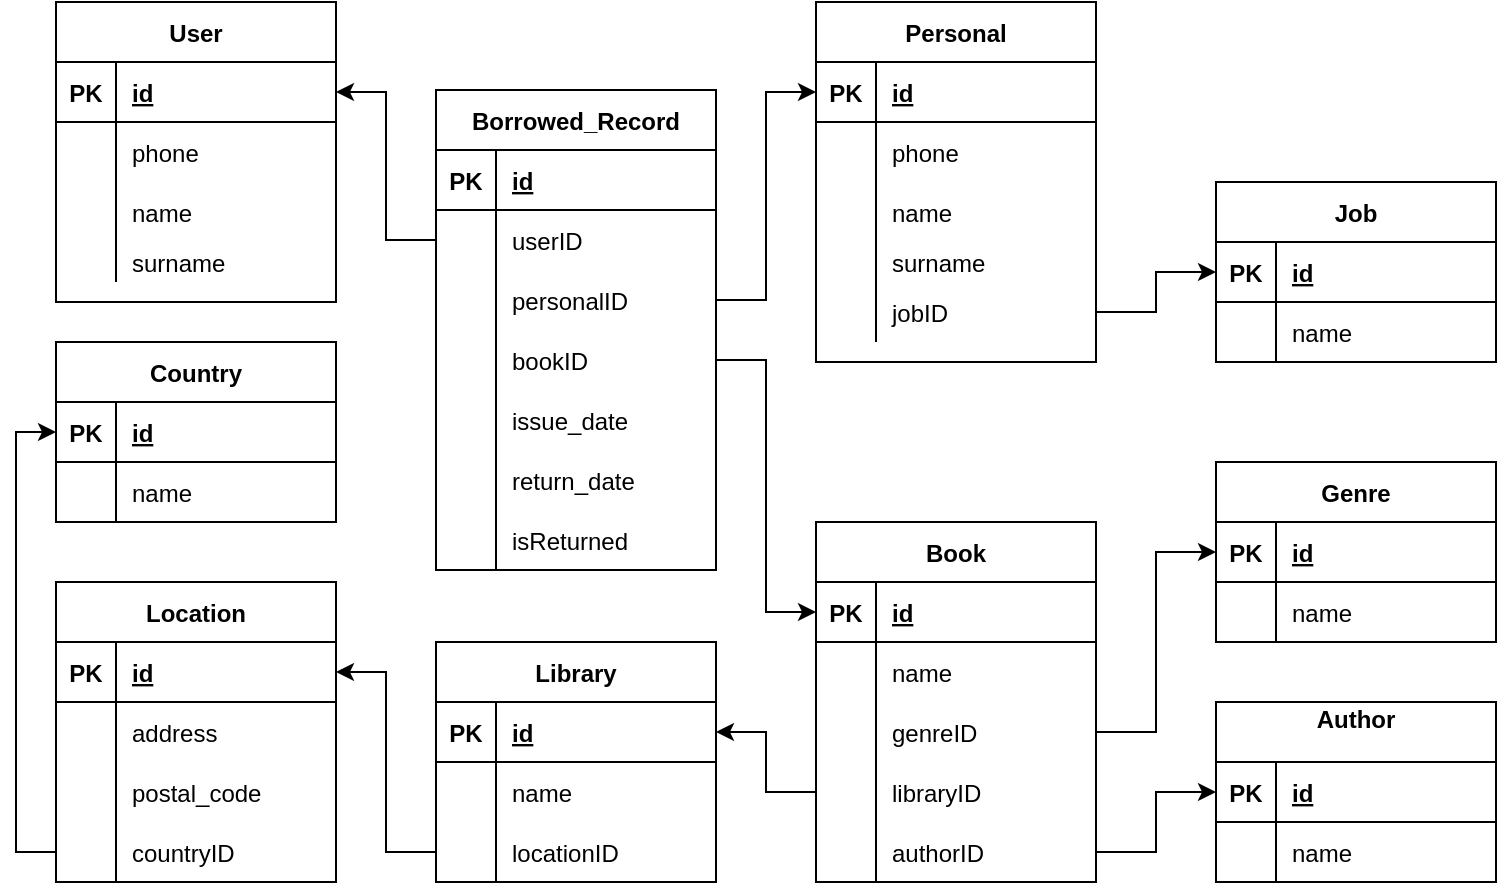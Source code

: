 <mxfile version="21.7.3" type="device">
  <diagram id="P0RdIuAW4auCXOhbX-YM" name="Страница 1">
    <mxGraphModel dx="1434" dy="782" grid="1" gridSize="10" guides="1" tooltips="1" connect="1" arrows="1" fold="1" page="1" pageScale="1" pageWidth="1169" pageHeight="827" math="0" shadow="0">
      <root>
        <mxCell id="0" />
        <mxCell id="1" parent="0" />
        <mxCell id="CBOuicNtlqvtODQ_fvYH-53" value="Library" style="shape=table;startSize=30;container=1;collapsible=1;childLayout=tableLayout;fixedRows=1;rowLines=0;fontStyle=1;align=center;resizeLast=1;" parent="1" vertex="1">
          <mxGeometry x="470" y="450" width="140" height="120" as="geometry" />
        </mxCell>
        <mxCell id="CBOuicNtlqvtODQ_fvYH-54" value="" style="shape=tableRow;horizontal=0;startSize=0;swimlaneHead=0;swimlaneBody=0;fillColor=none;collapsible=0;dropTarget=0;points=[[0,0.5],[1,0.5]];portConstraint=eastwest;top=0;left=0;right=0;bottom=1;" parent="CBOuicNtlqvtODQ_fvYH-53" vertex="1">
          <mxGeometry y="30" width="140" height="30" as="geometry" />
        </mxCell>
        <mxCell id="CBOuicNtlqvtODQ_fvYH-55" value="PK" style="shape=partialRectangle;connectable=0;fillColor=none;top=0;left=0;bottom=0;right=0;fontStyle=1;overflow=hidden;" parent="CBOuicNtlqvtODQ_fvYH-54" vertex="1">
          <mxGeometry width="30" height="30" as="geometry">
            <mxRectangle width="30" height="30" as="alternateBounds" />
          </mxGeometry>
        </mxCell>
        <mxCell id="CBOuicNtlqvtODQ_fvYH-56" value="id" style="shape=partialRectangle;connectable=0;fillColor=none;top=0;left=0;bottom=0;right=0;align=left;spacingLeft=6;fontStyle=5;overflow=hidden;" parent="CBOuicNtlqvtODQ_fvYH-54" vertex="1">
          <mxGeometry x="30" width="110" height="30" as="geometry">
            <mxRectangle width="110" height="30" as="alternateBounds" />
          </mxGeometry>
        </mxCell>
        <mxCell id="CBOuicNtlqvtODQ_fvYH-57" value="" style="shape=tableRow;horizontal=0;startSize=0;swimlaneHead=0;swimlaneBody=0;fillColor=none;collapsible=0;dropTarget=0;points=[[0,0.5],[1,0.5]];portConstraint=eastwest;top=0;left=0;right=0;bottom=0;" parent="CBOuicNtlqvtODQ_fvYH-53" vertex="1">
          <mxGeometry y="60" width="140" height="30" as="geometry" />
        </mxCell>
        <mxCell id="CBOuicNtlqvtODQ_fvYH-58" value="" style="shape=partialRectangle;connectable=0;fillColor=none;top=0;left=0;bottom=0;right=0;editable=1;overflow=hidden;" parent="CBOuicNtlqvtODQ_fvYH-57" vertex="1">
          <mxGeometry width="30" height="30" as="geometry">
            <mxRectangle width="30" height="30" as="alternateBounds" />
          </mxGeometry>
        </mxCell>
        <mxCell id="CBOuicNtlqvtODQ_fvYH-59" value="name" style="shape=partialRectangle;connectable=0;fillColor=none;top=0;left=0;bottom=0;right=0;align=left;spacingLeft=6;overflow=hidden;" parent="CBOuicNtlqvtODQ_fvYH-57" vertex="1">
          <mxGeometry x="30" width="110" height="30" as="geometry">
            <mxRectangle width="110" height="30" as="alternateBounds" />
          </mxGeometry>
        </mxCell>
        <mxCell id="qrVavg05jsOSL5llF4ID-4" value="" style="shape=tableRow;horizontal=0;startSize=0;swimlaneHead=0;swimlaneBody=0;fillColor=none;collapsible=0;dropTarget=0;points=[[0,0.5],[1,0.5]];portConstraint=eastwest;top=0;left=0;right=0;bottom=0;" parent="CBOuicNtlqvtODQ_fvYH-53" vertex="1">
          <mxGeometry y="90" width="140" height="30" as="geometry" />
        </mxCell>
        <mxCell id="qrVavg05jsOSL5llF4ID-5" value="" style="shape=partialRectangle;connectable=0;fillColor=none;top=0;left=0;bottom=0;right=0;editable=1;overflow=hidden;" parent="qrVavg05jsOSL5llF4ID-4" vertex="1">
          <mxGeometry width="30" height="30" as="geometry">
            <mxRectangle width="30" height="30" as="alternateBounds" />
          </mxGeometry>
        </mxCell>
        <mxCell id="qrVavg05jsOSL5llF4ID-6" value="locationID" style="shape=partialRectangle;connectable=0;fillColor=none;top=0;left=0;bottom=0;right=0;align=left;spacingLeft=6;overflow=hidden;" parent="qrVavg05jsOSL5llF4ID-4" vertex="1">
          <mxGeometry x="30" width="110" height="30" as="geometry">
            <mxRectangle width="110" height="30" as="alternateBounds" />
          </mxGeometry>
        </mxCell>
        <mxCell id="CBOuicNtlqvtODQ_fvYH-90" value="User" style="shape=table;startSize=30;container=1;collapsible=1;childLayout=tableLayout;fixedRows=1;rowLines=0;fontStyle=1;align=center;resizeLast=1;" parent="1" vertex="1">
          <mxGeometry x="280" y="130" width="140" height="150" as="geometry" />
        </mxCell>
        <mxCell id="CBOuicNtlqvtODQ_fvYH-91" value="" style="shape=tableRow;horizontal=0;startSize=0;swimlaneHead=0;swimlaneBody=0;fillColor=none;collapsible=0;dropTarget=0;points=[[0,0.5],[1,0.5]];portConstraint=eastwest;top=0;left=0;right=0;bottom=1;" parent="CBOuicNtlqvtODQ_fvYH-90" vertex="1">
          <mxGeometry y="30" width="140" height="30" as="geometry" />
        </mxCell>
        <mxCell id="CBOuicNtlqvtODQ_fvYH-92" value="PK" style="shape=partialRectangle;connectable=0;fillColor=none;top=0;left=0;bottom=0;right=0;fontStyle=1;overflow=hidden;" parent="CBOuicNtlqvtODQ_fvYH-91" vertex="1">
          <mxGeometry width="30" height="30" as="geometry">
            <mxRectangle width="30" height="30" as="alternateBounds" />
          </mxGeometry>
        </mxCell>
        <mxCell id="CBOuicNtlqvtODQ_fvYH-93" value="id" style="shape=partialRectangle;connectable=0;fillColor=none;top=0;left=0;bottom=0;right=0;align=left;spacingLeft=6;fontStyle=5;overflow=hidden;" parent="CBOuicNtlqvtODQ_fvYH-91" vertex="1">
          <mxGeometry x="30" width="110" height="30" as="geometry">
            <mxRectangle width="110" height="30" as="alternateBounds" />
          </mxGeometry>
        </mxCell>
        <mxCell id="CBOuicNtlqvtODQ_fvYH-94" value="" style="shape=tableRow;horizontal=0;startSize=0;swimlaneHead=0;swimlaneBody=0;fillColor=none;collapsible=0;dropTarget=0;points=[[0,0.5],[1,0.5]];portConstraint=eastwest;top=0;left=0;right=0;bottom=0;" parent="CBOuicNtlqvtODQ_fvYH-90" vertex="1">
          <mxGeometry y="60" width="140" height="30" as="geometry" />
        </mxCell>
        <mxCell id="CBOuicNtlqvtODQ_fvYH-95" value="" style="shape=partialRectangle;connectable=0;fillColor=none;top=0;left=0;bottom=0;right=0;editable=1;overflow=hidden;" parent="CBOuicNtlqvtODQ_fvYH-94" vertex="1">
          <mxGeometry width="30" height="30" as="geometry">
            <mxRectangle width="30" height="30" as="alternateBounds" />
          </mxGeometry>
        </mxCell>
        <mxCell id="CBOuicNtlqvtODQ_fvYH-96" value="phone" style="shape=partialRectangle;connectable=0;fillColor=none;top=0;left=0;bottom=0;right=0;align=left;spacingLeft=6;overflow=hidden;" parent="CBOuicNtlqvtODQ_fvYH-94" vertex="1">
          <mxGeometry x="30" width="110" height="30" as="geometry">
            <mxRectangle width="110" height="30" as="alternateBounds" />
          </mxGeometry>
        </mxCell>
        <mxCell id="CBOuicNtlqvtODQ_fvYH-97" value="" style="shape=tableRow;horizontal=0;startSize=0;swimlaneHead=0;swimlaneBody=0;fillColor=none;collapsible=0;dropTarget=0;points=[[0,0.5],[1,0.5]];portConstraint=eastwest;top=0;left=0;right=0;bottom=0;" parent="CBOuicNtlqvtODQ_fvYH-90" vertex="1">
          <mxGeometry y="90" width="140" height="30" as="geometry" />
        </mxCell>
        <mxCell id="CBOuicNtlqvtODQ_fvYH-98" value="" style="shape=partialRectangle;connectable=0;fillColor=none;top=0;left=0;bottom=0;right=0;editable=1;overflow=hidden;" parent="CBOuicNtlqvtODQ_fvYH-97" vertex="1">
          <mxGeometry width="30" height="30" as="geometry">
            <mxRectangle width="30" height="30" as="alternateBounds" />
          </mxGeometry>
        </mxCell>
        <mxCell id="CBOuicNtlqvtODQ_fvYH-99" value="name" style="shape=partialRectangle;connectable=0;fillColor=none;top=0;left=0;bottom=0;right=0;align=left;spacingLeft=6;overflow=hidden;" parent="CBOuicNtlqvtODQ_fvYH-97" vertex="1">
          <mxGeometry x="30" width="110" height="30" as="geometry">
            <mxRectangle width="110" height="30" as="alternateBounds" />
          </mxGeometry>
        </mxCell>
        <mxCell id="CBOuicNtlqvtODQ_fvYH-100" value="" style="shape=tableRow;horizontal=0;startSize=0;swimlaneHead=0;swimlaneBody=0;fillColor=none;collapsible=0;dropTarget=0;points=[[0,0.5],[1,0.5]];portConstraint=eastwest;top=0;left=0;right=0;bottom=0;" parent="CBOuicNtlqvtODQ_fvYH-90" vertex="1">
          <mxGeometry y="120" width="140" height="20" as="geometry" />
        </mxCell>
        <mxCell id="CBOuicNtlqvtODQ_fvYH-101" value="" style="shape=partialRectangle;connectable=0;fillColor=none;top=0;left=0;bottom=0;right=0;editable=1;overflow=hidden;" parent="CBOuicNtlqvtODQ_fvYH-100" vertex="1">
          <mxGeometry width="30" height="20" as="geometry">
            <mxRectangle width="30" height="20" as="alternateBounds" />
          </mxGeometry>
        </mxCell>
        <mxCell id="CBOuicNtlqvtODQ_fvYH-102" value="surname" style="shape=partialRectangle;connectable=0;fillColor=none;top=0;left=0;bottom=0;right=0;align=left;spacingLeft=6;overflow=hidden;" parent="CBOuicNtlqvtODQ_fvYH-100" vertex="1">
          <mxGeometry x="30" width="110" height="20" as="geometry">
            <mxRectangle width="110" height="20" as="alternateBounds" />
          </mxGeometry>
        </mxCell>
        <mxCell id="CBOuicNtlqvtODQ_fvYH-103" value="Personal" style="shape=table;startSize=30;container=1;collapsible=1;childLayout=tableLayout;fixedRows=1;rowLines=0;fontStyle=1;align=center;resizeLast=1;" parent="1" vertex="1">
          <mxGeometry x="660" y="130" width="140" height="180" as="geometry" />
        </mxCell>
        <mxCell id="CBOuicNtlqvtODQ_fvYH-104" value="" style="shape=tableRow;horizontal=0;startSize=0;swimlaneHead=0;swimlaneBody=0;fillColor=none;collapsible=0;dropTarget=0;points=[[0,0.5],[1,0.5]];portConstraint=eastwest;top=0;left=0;right=0;bottom=1;" parent="CBOuicNtlqvtODQ_fvYH-103" vertex="1">
          <mxGeometry y="30" width="140" height="30" as="geometry" />
        </mxCell>
        <mxCell id="CBOuicNtlqvtODQ_fvYH-105" value="PK" style="shape=partialRectangle;connectable=0;fillColor=none;top=0;left=0;bottom=0;right=0;fontStyle=1;overflow=hidden;" parent="CBOuicNtlqvtODQ_fvYH-104" vertex="1">
          <mxGeometry width="30" height="30" as="geometry">
            <mxRectangle width="30" height="30" as="alternateBounds" />
          </mxGeometry>
        </mxCell>
        <mxCell id="CBOuicNtlqvtODQ_fvYH-106" value="id" style="shape=partialRectangle;connectable=0;fillColor=none;top=0;left=0;bottom=0;right=0;align=left;spacingLeft=6;fontStyle=5;overflow=hidden;" parent="CBOuicNtlqvtODQ_fvYH-104" vertex="1">
          <mxGeometry x="30" width="110" height="30" as="geometry">
            <mxRectangle width="110" height="30" as="alternateBounds" />
          </mxGeometry>
        </mxCell>
        <mxCell id="CBOuicNtlqvtODQ_fvYH-107" value="" style="shape=tableRow;horizontal=0;startSize=0;swimlaneHead=0;swimlaneBody=0;fillColor=none;collapsible=0;dropTarget=0;points=[[0,0.5],[1,0.5]];portConstraint=eastwest;top=0;left=0;right=0;bottom=0;" parent="CBOuicNtlqvtODQ_fvYH-103" vertex="1">
          <mxGeometry y="60" width="140" height="30" as="geometry" />
        </mxCell>
        <mxCell id="CBOuicNtlqvtODQ_fvYH-108" value="" style="shape=partialRectangle;connectable=0;fillColor=none;top=0;left=0;bottom=0;right=0;editable=1;overflow=hidden;" parent="CBOuicNtlqvtODQ_fvYH-107" vertex="1">
          <mxGeometry width="30" height="30" as="geometry">
            <mxRectangle width="30" height="30" as="alternateBounds" />
          </mxGeometry>
        </mxCell>
        <mxCell id="CBOuicNtlqvtODQ_fvYH-109" value="phone" style="shape=partialRectangle;connectable=0;fillColor=none;top=0;left=0;bottom=0;right=0;align=left;spacingLeft=6;overflow=hidden;" parent="CBOuicNtlqvtODQ_fvYH-107" vertex="1">
          <mxGeometry x="30" width="110" height="30" as="geometry">
            <mxRectangle width="110" height="30" as="alternateBounds" />
          </mxGeometry>
        </mxCell>
        <mxCell id="CBOuicNtlqvtODQ_fvYH-110" value="" style="shape=tableRow;horizontal=0;startSize=0;swimlaneHead=0;swimlaneBody=0;fillColor=none;collapsible=0;dropTarget=0;points=[[0,0.5],[1,0.5]];portConstraint=eastwest;top=0;left=0;right=0;bottom=0;" parent="CBOuicNtlqvtODQ_fvYH-103" vertex="1">
          <mxGeometry y="90" width="140" height="30" as="geometry" />
        </mxCell>
        <mxCell id="CBOuicNtlqvtODQ_fvYH-111" value="" style="shape=partialRectangle;connectable=0;fillColor=none;top=0;left=0;bottom=0;right=0;editable=1;overflow=hidden;" parent="CBOuicNtlqvtODQ_fvYH-110" vertex="1">
          <mxGeometry width="30" height="30" as="geometry">
            <mxRectangle width="30" height="30" as="alternateBounds" />
          </mxGeometry>
        </mxCell>
        <mxCell id="CBOuicNtlqvtODQ_fvYH-112" value="name" style="shape=partialRectangle;connectable=0;fillColor=none;top=0;left=0;bottom=0;right=0;align=left;spacingLeft=6;overflow=hidden;" parent="CBOuicNtlqvtODQ_fvYH-110" vertex="1">
          <mxGeometry x="30" width="110" height="30" as="geometry">
            <mxRectangle width="110" height="30" as="alternateBounds" />
          </mxGeometry>
        </mxCell>
        <mxCell id="CBOuicNtlqvtODQ_fvYH-113" value="" style="shape=tableRow;horizontal=0;startSize=0;swimlaneHead=0;swimlaneBody=0;fillColor=none;collapsible=0;dropTarget=0;points=[[0,0.5],[1,0.5]];portConstraint=eastwest;top=0;left=0;right=0;bottom=0;" parent="CBOuicNtlqvtODQ_fvYH-103" vertex="1">
          <mxGeometry y="120" width="140" height="20" as="geometry" />
        </mxCell>
        <mxCell id="CBOuicNtlqvtODQ_fvYH-114" value="" style="shape=partialRectangle;connectable=0;fillColor=none;top=0;left=0;bottom=0;right=0;editable=1;overflow=hidden;" parent="CBOuicNtlqvtODQ_fvYH-113" vertex="1">
          <mxGeometry width="30" height="20" as="geometry">
            <mxRectangle width="30" height="20" as="alternateBounds" />
          </mxGeometry>
        </mxCell>
        <mxCell id="CBOuicNtlqvtODQ_fvYH-115" value="surname" style="shape=partialRectangle;connectable=0;fillColor=none;top=0;left=0;bottom=0;right=0;align=left;spacingLeft=6;overflow=hidden;" parent="CBOuicNtlqvtODQ_fvYH-113" vertex="1">
          <mxGeometry x="30" width="110" height="20" as="geometry">
            <mxRectangle width="110" height="20" as="alternateBounds" />
          </mxGeometry>
        </mxCell>
        <mxCell id="CBOuicNtlqvtODQ_fvYH-119" value="" style="shape=tableRow;horizontal=0;startSize=0;swimlaneHead=0;swimlaneBody=0;fillColor=none;collapsible=0;dropTarget=0;points=[[0,0.5],[1,0.5]];portConstraint=eastwest;top=0;left=0;right=0;bottom=0;" parent="CBOuicNtlqvtODQ_fvYH-103" vertex="1">
          <mxGeometry y="140" width="140" height="30" as="geometry" />
        </mxCell>
        <mxCell id="CBOuicNtlqvtODQ_fvYH-120" value="" style="shape=partialRectangle;connectable=0;fillColor=none;top=0;left=0;bottom=0;right=0;editable=1;overflow=hidden;" parent="CBOuicNtlqvtODQ_fvYH-119" vertex="1">
          <mxGeometry width="30" height="30" as="geometry">
            <mxRectangle width="30" height="30" as="alternateBounds" />
          </mxGeometry>
        </mxCell>
        <mxCell id="CBOuicNtlqvtODQ_fvYH-121" value="jobID" style="shape=partialRectangle;connectable=0;fillColor=none;top=0;left=0;bottom=0;right=0;align=left;spacingLeft=6;overflow=hidden;" parent="CBOuicNtlqvtODQ_fvYH-119" vertex="1">
          <mxGeometry x="30" width="110" height="30" as="geometry">
            <mxRectangle width="110" height="30" as="alternateBounds" />
          </mxGeometry>
        </mxCell>
        <mxCell id="IwCa6wGtuqYNNcz7Wsel-1" value="Job" style="shape=table;startSize=30;container=1;collapsible=1;childLayout=tableLayout;fixedRows=1;rowLines=0;fontStyle=1;align=center;resizeLast=1;" parent="1" vertex="1">
          <mxGeometry x="860" y="220" width="140" height="90" as="geometry" />
        </mxCell>
        <mxCell id="IwCa6wGtuqYNNcz7Wsel-2" value="" style="shape=tableRow;horizontal=0;startSize=0;swimlaneHead=0;swimlaneBody=0;fillColor=none;collapsible=0;dropTarget=0;points=[[0,0.5],[1,0.5]];portConstraint=eastwest;top=0;left=0;right=0;bottom=1;" parent="IwCa6wGtuqYNNcz7Wsel-1" vertex="1">
          <mxGeometry y="30" width="140" height="30" as="geometry" />
        </mxCell>
        <mxCell id="IwCa6wGtuqYNNcz7Wsel-3" value="PK" style="shape=partialRectangle;connectable=0;fillColor=none;top=0;left=0;bottom=0;right=0;fontStyle=1;overflow=hidden;" parent="IwCa6wGtuqYNNcz7Wsel-2" vertex="1">
          <mxGeometry width="30" height="30" as="geometry">
            <mxRectangle width="30" height="30" as="alternateBounds" />
          </mxGeometry>
        </mxCell>
        <mxCell id="IwCa6wGtuqYNNcz7Wsel-4" value="id" style="shape=partialRectangle;connectable=0;fillColor=none;top=0;left=0;bottom=0;right=0;align=left;spacingLeft=6;fontStyle=5;overflow=hidden;" parent="IwCa6wGtuqYNNcz7Wsel-2" vertex="1">
          <mxGeometry x="30" width="110" height="30" as="geometry">
            <mxRectangle width="110" height="30" as="alternateBounds" />
          </mxGeometry>
        </mxCell>
        <mxCell id="IwCa6wGtuqYNNcz7Wsel-5" value="" style="shape=tableRow;horizontal=0;startSize=0;swimlaneHead=0;swimlaneBody=0;fillColor=none;collapsible=0;dropTarget=0;points=[[0,0.5],[1,0.5]];portConstraint=eastwest;top=0;left=0;right=0;bottom=0;" parent="IwCa6wGtuqYNNcz7Wsel-1" vertex="1">
          <mxGeometry y="60" width="140" height="30" as="geometry" />
        </mxCell>
        <mxCell id="IwCa6wGtuqYNNcz7Wsel-6" value="" style="shape=partialRectangle;connectable=0;fillColor=none;top=0;left=0;bottom=0;right=0;editable=1;overflow=hidden;" parent="IwCa6wGtuqYNNcz7Wsel-5" vertex="1">
          <mxGeometry width="30" height="30" as="geometry">
            <mxRectangle width="30" height="30" as="alternateBounds" />
          </mxGeometry>
        </mxCell>
        <mxCell id="IwCa6wGtuqYNNcz7Wsel-7" value="name" style="shape=partialRectangle;connectable=0;fillColor=none;top=0;left=0;bottom=0;right=0;align=left;spacingLeft=6;overflow=hidden;" parent="IwCa6wGtuqYNNcz7Wsel-5" vertex="1">
          <mxGeometry x="30" width="110" height="30" as="geometry">
            <mxRectangle width="110" height="30" as="alternateBounds" />
          </mxGeometry>
        </mxCell>
        <mxCell id="IwCa6wGtuqYNNcz7Wsel-12" style="edgeStyle=orthogonalEdgeStyle;rounded=0;orthogonalLoop=1;jettySize=auto;html=1;" parent="1" source="CBOuicNtlqvtODQ_fvYH-119" target="IwCa6wGtuqYNNcz7Wsel-2" edge="1">
          <mxGeometry relative="1" as="geometry" />
        </mxCell>
        <mxCell id="qrVavg05jsOSL5llF4ID-7" value="Location" style="shape=table;startSize=30;container=1;collapsible=1;childLayout=tableLayout;fixedRows=1;rowLines=0;fontStyle=1;align=center;resizeLast=1;" parent="1" vertex="1">
          <mxGeometry x="280" y="420" width="140" height="150" as="geometry" />
        </mxCell>
        <mxCell id="qrVavg05jsOSL5llF4ID-8" value="" style="shape=tableRow;horizontal=0;startSize=0;swimlaneHead=0;swimlaneBody=0;fillColor=none;collapsible=0;dropTarget=0;points=[[0,0.5],[1,0.5]];portConstraint=eastwest;top=0;left=0;right=0;bottom=1;" parent="qrVavg05jsOSL5llF4ID-7" vertex="1">
          <mxGeometry y="30" width="140" height="30" as="geometry" />
        </mxCell>
        <mxCell id="qrVavg05jsOSL5llF4ID-9" value="PK" style="shape=partialRectangle;connectable=0;fillColor=none;top=0;left=0;bottom=0;right=0;fontStyle=1;overflow=hidden;" parent="qrVavg05jsOSL5llF4ID-8" vertex="1">
          <mxGeometry width="30" height="30" as="geometry">
            <mxRectangle width="30" height="30" as="alternateBounds" />
          </mxGeometry>
        </mxCell>
        <mxCell id="qrVavg05jsOSL5llF4ID-10" value="id" style="shape=partialRectangle;connectable=0;fillColor=none;top=0;left=0;bottom=0;right=0;align=left;spacingLeft=6;fontStyle=5;overflow=hidden;" parent="qrVavg05jsOSL5llF4ID-8" vertex="1">
          <mxGeometry x="30" width="110" height="30" as="geometry">
            <mxRectangle width="110" height="30" as="alternateBounds" />
          </mxGeometry>
        </mxCell>
        <mxCell id="qrVavg05jsOSL5llF4ID-11" value="" style="shape=tableRow;horizontal=0;startSize=0;swimlaneHead=0;swimlaneBody=0;fillColor=none;collapsible=0;dropTarget=0;points=[[0,0.5],[1,0.5]];portConstraint=eastwest;top=0;left=0;right=0;bottom=0;" parent="qrVavg05jsOSL5llF4ID-7" vertex="1">
          <mxGeometry y="60" width="140" height="30" as="geometry" />
        </mxCell>
        <mxCell id="qrVavg05jsOSL5llF4ID-12" value="" style="shape=partialRectangle;connectable=0;fillColor=none;top=0;left=0;bottom=0;right=0;editable=1;overflow=hidden;" parent="qrVavg05jsOSL5llF4ID-11" vertex="1">
          <mxGeometry width="30" height="30" as="geometry">
            <mxRectangle width="30" height="30" as="alternateBounds" />
          </mxGeometry>
        </mxCell>
        <mxCell id="qrVavg05jsOSL5llF4ID-13" value="address" style="shape=partialRectangle;connectable=0;fillColor=none;top=0;left=0;bottom=0;right=0;align=left;spacingLeft=6;overflow=hidden;" parent="qrVavg05jsOSL5llF4ID-11" vertex="1">
          <mxGeometry x="30" width="110" height="30" as="geometry">
            <mxRectangle width="110" height="30" as="alternateBounds" />
          </mxGeometry>
        </mxCell>
        <mxCell id="qrVavg05jsOSL5llF4ID-15" value="" style="shape=tableRow;horizontal=0;startSize=0;swimlaneHead=0;swimlaneBody=0;fillColor=none;collapsible=0;dropTarget=0;points=[[0,0.5],[1,0.5]];portConstraint=eastwest;top=0;left=0;right=0;bottom=0;" parent="qrVavg05jsOSL5llF4ID-7" vertex="1">
          <mxGeometry y="90" width="140" height="30" as="geometry" />
        </mxCell>
        <mxCell id="qrVavg05jsOSL5llF4ID-16" value="" style="shape=partialRectangle;connectable=0;fillColor=none;top=0;left=0;bottom=0;right=0;editable=1;overflow=hidden;" parent="qrVavg05jsOSL5llF4ID-15" vertex="1">
          <mxGeometry width="30" height="30" as="geometry">
            <mxRectangle width="30" height="30" as="alternateBounds" />
          </mxGeometry>
        </mxCell>
        <mxCell id="qrVavg05jsOSL5llF4ID-17" value="postal_code" style="shape=partialRectangle;connectable=0;fillColor=none;top=0;left=0;bottom=0;right=0;align=left;spacingLeft=6;overflow=hidden;" parent="qrVavg05jsOSL5llF4ID-15" vertex="1">
          <mxGeometry x="30" width="110" height="30" as="geometry">
            <mxRectangle width="110" height="30" as="alternateBounds" />
          </mxGeometry>
        </mxCell>
        <mxCell id="qrVavg05jsOSL5llF4ID-18" value="" style="shape=tableRow;horizontal=0;startSize=0;swimlaneHead=0;swimlaneBody=0;fillColor=none;collapsible=0;dropTarget=0;points=[[0,0.5],[1,0.5]];portConstraint=eastwest;top=0;left=0;right=0;bottom=0;" parent="qrVavg05jsOSL5llF4ID-7" vertex="1">
          <mxGeometry y="120" width="140" height="30" as="geometry" />
        </mxCell>
        <mxCell id="qrVavg05jsOSL5llF4ID-19" value="" style="shape=partialRectangle;connectable=0;fillColor=none;top=0;left=0;bottom=0;right=0;editable=1;overflow=hidden;" parent="qrVavg05jsOSL5llF4ID-18" vertex="1">
          <mxGeometry width="30" height="30" as="geometry">
            <mxRectangle width="30" height="30" as="alternateBounds" />
          </mxGeometry>
        </mxCell>
        <mxCell id="qrVavg05jsOSL5llF4ID-20" value="countryID" style="shape=partialRectangle;connectable=0;fillColor=none;top=0;left=0;bottom=0;right=0;align=left;spacingLeft=6;overflow=hidden;" parent="qrVavg05jsOSL5llF4ID-18" vertex="1">
          <mxGeometry x="30" width="110" height="30" as="geometry">
            <mxRectangle width="110" height="30" as="alternateBounds" />
          </mxGeometry>
        </mxCell>
        <mxCell id="qrVavg05jsOSL5llF4ID-14" style="edgeStyle=orthogonalEdgeStyle;rounded=0;orthogonalLoop=1;jettySize=auto;html=1;" parent="1" source="qrVavg05jsOSL5llF4ID-4" target="qrVavg05jsOSL5llF4ID-8" edge="1">
          <mxGeometry relative="1" as="geometry" />
        </mxCell>
        <mxCell id="qrVavg05jsOSL5llF4ID-21" value="Country" style="shape=table;startSize=30;container=1;collapsible=1;childLayout=tableLayout;fixedRows=1;rowLines=0;fontStyle=1;align=center;resizeLast=1;" parent="1" vertex="1">
          <mxGeometry x="280" y="300" width="140" height="90" as="geometry" />
        </mxCell>
        <mxCell id="qrVavg05jsOSL5llF4ID-22" value="" style="shape=tableRow;horizontal=0;startSize=0;swimlaneHead=0;swimlaneBody=0;fillColor=none;collapsible=0;dropTarget=0;points=[[0,0.5],[1,0.5]];portConstraint=eastwest;top=0;left=0;right=0;bottom=1;" parent="qrVavg05jsOSL5llF4ID-21" vertex="1">
          <mxGeometry y="30" width="140" height="30" as="geometry" />
        </mxCell>
        <mxCell id="qrVavg05jsOSL5llF4ID-23" value="PK" style="shape=partialRectangle;connectable=0;fillColor=none;top=0;left=0;bottom=0;right=0;fontStyle=1;overflow=hidden;" parent="qrVavg05jsOSL5llF4ID-22" vertex="1">
          <mxGeometry width="30" height="30" as="geometry">
            <mxRectangle width="30" height="30" as="alternateBounds" />
          </mxGeometry>
        </mxCell>
        <mxCell id="qrVavg05jsOSL5llF4ID-24" value="id" style="shape=partialRectangle;connectable=0;fillColor=none;top=0;left=0;bottom=0;right=0;align=left;spacingLeft=6;fontStyle=5;overflow=hidden;" parent="qrVavg05jsOSL5llF4ID-22" vertex="1">
          <mxGeometry x="30" width="110" height="30" as="geometry">
            <mxRectangle width="110" height="30" as="alternateBounds" />
          </mxGeometry>
        </mxCell>
        <mxCell id="qrVavg05jsOSL5llF4ID-25" value="" style="shape=tableRow;horizontal=0;startSize=0;swimlaneHead=0;swimlaneBody=0;fillColor=none;collapsible=0;dropTarget=0;points=[[0,0.5],[1,0.5]];portConstraint=eastwest;top=0;left=0;right=0;bottom=0;" parent="qrVavg05jsOSL5llF4ID-21" vertex="1">
          <mxGeometry y="60" width="140" height="30" as="geometry" />
        </mxCell>
        <mxCell id="qrVavg05jsOSL5llF4ID-26" value="" style="shape=partialRectangle;connectable=0;fillColor=none;top=0;left=0;bottom=0;right=0;editable=1;overflow=hidden;" parent="qrVavg05jsOSL5llF4ID-25" vertex="1">
          <mxGeometry width="30" height="30" as="geometry">
            <mxRectangle width="30" height="30" as="alternateBounds" />
          </mxGeometry>
        </mxCell>
        <mxCell id="qrVavg05jsOSL5llF4ID-27" value="name" style="shape=partialRectangle;connectable=0;fillColor=none;top=0;left=0;bottom=0;right=0;align=left;spacingLeft=6;overflow=hidden;" parent="qrVavg05jsOSL5llF4ID-25" vertex="1">
          <mxGeometry x="30" width="110" height="30" as="geometry">
            <mxRectangle width="110" height="30" as="alternateBounds" />
          </mxGeometry>
        </mxCell>
        <mxCell id="y2gLRljqz2VDHOsn3KBs-1" value="Book" style="shape=table;startSize=30;container=1;collapsible=1;childLayout=tableLayout;fixedRows=1;rowLines=0;fontStyle=1;align=center;resizeLast=1;" vertex="1" parent="1">
          <mxGeometry x="660" y="390" width="140" height="180" as="geometry" />
        </mxCell>
        <mxCell id="y2gLRljqz2VDHOsn3KBs-2" value="" style="shape=tableRow;horizontal=0;startSize=0;swimlaneHead=0;swimlaneBody=0;fillColor=none;collapsible=0;dropTarget=0;points=[[0,0.5],[1,0.5]];portConstraint=eastwest;top=0;left=0;right=0;bottom=1;" vertex="1" parent="y2gLRljqz2VDHOsn3KBs-1">
          <mxGeometry y="30" width="140" height="30" as="geometry" />
        </mxCell>
        <mxCell id="y2gLRljqz2VDHOsn3KBs-3" value="PK" style="shape=partialRectangle;connectable=0;fillColor=none;top=0;left=0;bottom=0;right=0;fontStyle=1;overflow=hidden;" vertex="1" parent="y2gLRljqz2VDHOsn3KBs-2">
          <mxGeometry width="30" height="30" as="geometry">
            <mxRectangle width="30" height="30" as="alternateBounds" />
          </mxGeometry>
        </mxCell>
        <mxCell id="y2gLRljqz2VDHOsn3KBs-4" value="id" style="shape=partialRectangle;connectable=0;fillColor=none;top=0;left=0;bottom=0;right=0;align=left;spacingLeft=6;fontStyle=5;overflow=hidden;" vertex="1" parent="y2gLRljqz2VDHOsn3KBs-2">
          <mxGeometry x="30" width="110" height="30" as="geometry">
            <mxRectangle width="110" height="30" as="alternateBounds" />
          </mxGeometry>
        </mxCell>
        <mxCell id="y2gLRljqz2VDHOsn3KBs-5" value="" style="shape=tableRow;horizontal=0;startSize=0;swimlaneHead=0;swimlaneBody=0;fillColor=none;collapsible=0;dropTarget=0;points=[[0,0.5],[1,0.5]];portConstraint=eastwest;top=0;left=0;right=0;bottom=0;" vertex="1" parent="y2gLRljqz2VDHOsn3KBs-1">
          <mxGeometry y="60" width="140" height="30" as="geometry" />
        </mxCell>
        <mxCell id="y2gLRljqz2VDHOsn3KBs-6" value="" style="shape=partialRectangle;connectable=0;fillColor=none;top=0;left=0;bottom=0;right=0;editable=1;overflow=hidden;" vertex="1" parent="y2gLRljqz2VDHOsn3KBs-5">
          <mxGeometry width="30" height="30" as="geometry">
            <mxRectangle width="30" height="30" as="alternateBounds" />
          </mxGeometry>
        </mxCell>
        <mxCell id="y2gLRljqz2VDHOsn3KBs-7" value="name" style="shape=partialRectangle;connectable=0;fillColor=none;top=0;left=0;bottom=0;right=0;align=left;spacingLeft=6;overflow=hidden;" vertex="1" parent="y2gLRljqz2VDHOsn3KBs-5">
          <mxGeometry x="30" width="110" height="30" as="geometry">
            <mxRectangle width="110" height="30" as="alternateBounds" />
          </mxGeometry>
        </mxCell>
        <mxCell id="y2gLRljqz2VDHOsn3KBs-74" value="" style="shape=tableRow;horizontal=0;startSize=0;swimlaneHead=0;swimlaneBody=0;fillColor=none;collapsible=0;dropTarget=0;points=[[0,0.5],[1,0.5]];portConstraint=eastwest;top=0;left=0;right=0;bottom=0;" vertex="1" parent="y2gLRljqz2VDHOsn3KBs-1">
          <mxGeometry y="90" width="140" height="30" as="geometry" />
        </mxCell>
        <mxCell id="y2gLRljqz2VDHOsn3KBs-75" value="" style="shape=partialRectangle;connectable=0;fillColor=none;top=0;left=0;bottom=0;right=0;editable=1;overflow=hidden;" vertex="1" parent="y2gLRljqz2VDHOsn3KBs-74">
          <mxGeometry width="30" height="30" as="geometry">
            <mxRectangle width="30" height="30" as="alternateBounds" />
          </mxGeometry>
        </mxCell>
        <mxCell id="y2gLRljqz2VDHOsn3KBs-76" value="genreID" style="shape=partialRectangle;connectable=0;fillColor=none;top=0;left=0;bottom=0;right=0;align=left;spacingLeft=6;overflow=hidden;" vertex="1" parent="y2gLRljqz2VDHOsn3KBs-74">
          <mxGeometry x="30" width="110" height="30" as="geometry">
            <mxRectangle width="110" height="30" as="alternateBounds" />
          </mxGeometry>
        </mxCell>
        <mxCell id="y2gLRljqz2VDHOsn3KBs-77" value="" style="shape=tableRow;horizontal=0;startSize=0;swimlaneHead=0;swimlaneBody=0;fillColor=none;collapsible=0;dropTarget=0;points=[[0,0.5],[1,0.5]];portConstraint=eastwest;top=0;left=0;right=0;bottom=0;" vertex="1" parent="y2gLRljqz2VDHOsn3KBs-1">
          <mxGeometry y="120" width="140" height="30" as="geometry" />
        </mxCell>
        <mxCell id="y2gLRljqz2VDHOsn3KBs-78" value="" style="shape=partialRectangle;connectable=0;fillColor=none;top=0;left=0;bottom=0;right=0;editable=1;overflow=hidden;" vertex="1" parent="y2gLRljqz2VDHOsn3KBs-77">
          <mxGeometry width="30" height="30" as="geometry">
            <mxRectangle width="30" height="30" as="alternateBounds" />
          </mxGeometry>
        </mxCell>
        <mxCell id="y2gLRljqz2VDHOsn3KBs-79" value="libraryID" style="shape=partialRectangle;connectable=0;fillColor=none;top=0;left=0;bottom=0;right=0;align=left;spacingLeft=6;overflow=hidden;" vertex="1" parent="y2gLRljqz2VDHOsn3KBs-77">
          <mxGeometry x="30" width="110" height="30" as="geometry">
            <mxRectangle width="110" height="30" as="alternateBounds" />
          </mxGeometry>
        </mxCell>
        <mxCell id="y2gLRljqz2VDHOsn3KBs-80" value="" style="shape=tableRow;horizontal=0;startSize=0;swimlaneHead=0;swimlaneBody=0;fillColor=none;collapsible=0;dropTarget=0;points=[[0,0.5],[1,0.5]];portConstraint=eastwest;top=0;left=0;right=0;bottom=0;" vertex="1" parent="y2gLRljqz2VDHOsn3KBs-1">
          <mxGeometry y="150" width="140" height="30" as="geometry" />
        </mxCell>
        <mxCell id="y2gLRljqz2VDHOsn3KBs-81" value="" style="shape=partialRectangle;connectable=0;fillColor=none;top=0;left=0;bottom=0;right=0;editable=1;overflow=hidden;" vertex="1" parent="y2gLRljqz2VDHOsn3KBs-80">
          <mxGeometry width="30" height="30" as="geometry">
            <mxRectangle width="30" height="30" as="alternateBounds" />
          </mxGeometry>
        </mxCell>
        <mxCell id="y2gLRljqz2VDHOsn3KBs-82" value="authorID" style="shape=partialRectangle;connectable=0;fillColor=none;top=0;left=0;bottom=0;right=0;align=left;spacingLeft=6;overflow=hidden;" vertex="1" parent="y2gLRljqz2VDHOsn3KBs-80">
          <mxGeometry x="30" width="110" height="30" as="geometry">
            <mxRectangle width="110" height="30" as="alternateBounds" />
          </mxGeometry>
        </mxCell>
        <mxCell id="y2gLRljqz2VDHOsn3KBs-8" value="Borrowed_Record" style="shape=table;startSize=30;container=1;collapsible=1;childLayout=tableLayout;fixedRows=1;rowLines=0;fontStyle=1;align=center;resizeLast=1;" vertex="1" parent="1">
          <mxGeometry x="470" y="174" width="140" height="240" as="geometry" />
        </mxCell>
        <mxCell id="y2gLRljqz2VDHOsn3KBs-9" value="" style="shape=tableRow;horizontal=0;startSize=0;swimlaneHead=0;swimlaneBody=0;fillColor=none;collapsible=0;dropTarget=0;points=[[0,0.5],[1,0.5]];portConstraint=eastwest;top=0;left=0;right=0;bottom=1;" vertex="1" parent="y2gLRljqz2VDHOsn3KBs-8">
          <mxGeometry y="30" width="140" height="30" as="geometry" />
        </mxCell>
        <mxCell id="y2gLRljqz2VDHOsn3KBs-10" value="PK" style="shape=partialRectangle;connectable=0;fillColor=none;top=0;left=0;bottom=0;right=0;fontStyle=1;overflow=hidden;" vertex="1" parent="y2gLRljqz2VDHOsn3KBs-9">
          <mxGeometry width="30" height="30" as="geometry">
            <mxRectangle width="30" height="30" as="alternateBounds" />
          </mxGeometry>
        </mxCell>
        <mxCell id="y2gLRljqz2VDHOsn3KBs-11" value="id" style="shape=partialRectangle;connectable=0;fillColor=none;top=0;left=0;bottom=0;right=0;align=left;spacingLeft=6;fontStyle=5;overflow=hidden;" vertex="1" parent="y2gLRljqz2VDHOsn3KBs-9">
          <mxGeometry x="30" width="110" height="30" as="geometry">
            <mxRectangle width="110" height="30" as="alternateBounds" />
          </mxGeometry>
        </mxCell>
        <mxCell id="y2gLRljqz2VDHOsn3KBs-12" value="" style="shape=tableRow;horizontal=0;startSize=0;swimlaneHead=0;swimlaneBody=0;fillColor=none;collapsible=0;dropTarget=0;points=[[0,0.5],[1,0.5]];portConstraint=eastwest;top=0;left=0;right=0;bottom=0;" vertex="1" parent="y2gLRljqz2VDHOsn3KBs-8">
          <mxGeometry y="60" width="140" height="30" as="geometry" />
        </mxCell>
        <mxCell id="y2gLRljqz2VDHOsn3KBs-13" value="" style="shape=partialRectangle;connectable=0;fillColor=none;top=0;left=0;bottom=0;right=0;editable=1;overflow=hidden;" vertex="1" parent="y2gLRljqz2VDHOsn3KBs-12">
          <mxGeometry width="30" height="30" as="geometry">
            <mxRectangle width="30" height="30" as="alternateBounds" />
          </mxGeometry>
        </mxCell>
        <mxCell id="y2gLRljqz2VDHOsn3KBs-14" value="userID" style="shape=partialRectangle;connectable=0;fillColor=none;top=0;left=0;bottom=0;right=0;align=left;spacingLeft=6;overflow=hidden;" vertex="1" parent="y2gLRljqz2VDHOsn3KBs-12">
          <mxGeometry x="30" width="110" height="30" as="geometry">
            <mxRectangle width="110" height="30" as="alternateBounds" />
          </mxGeometry>
        </mxCell>
        <mxCell id="y2gLRljqz2VDHOsn3KBs-29" value="" style="shape=tableRow;horizontal=0;startSize=0;swimlaneHead=0;swimlaneBody=0;fillColor=none;collapsible=0;dropTarget=0;points=[[0,0.5],[1,0.5]];portConstraint=eastwest;top=0;left=0;right=0;bottom=0;" vertex="1" parent="y2gLRljqz2VDHOsn3KBs-8">
          <mxGeometry y="90" width="140" height="30" as="geometry" />
        </mxCell>
        <mxCell id="y2gLRljqz2VDHOsn3KBs-30" value="" style="shape=partialRectangle;connectable=0;fillColor=none;top=0;left=0;bottom=0;right=0;editable=1;overflow=hidden;" vertex="1" parent="y2gLRljqz2VDHOsn3KBs-29">
          <mxGeometry width="30" height="30" as="geometry">
            <mxRectangle width="30" height="30" as="alternateBounds" />
          </mxGeometry>
        </mxCell>
        <mxCell id="y2gLRljqz2VDHOsn3KBs-31" value="personalID" style="shape=partialRectangle;connectable=0;fillColor=none;top=0;left=0;bottom=0;right=0;align=left;spacingLeft=6;overflow=hidden;" vertex="1" parent="y2gLRljqz2VDHOsn3KBs-29">
          <mxGeometry x="30" width="110" height="30" as="geometry">
            <mxRectangle width="110" height="30" as="alternateBounds" />
          </mxGeometry>
        </mxCell>
        <mxCell id="y2gLRljqz2VDHOsn3KBs-32" value="" style="shape=tableRow;horizontal=0;startSize=0;swimlaneHead=0;swimlaneBody=0;fillColor=none;collapsible=0;dropTarget=0;points=[[0,0.5],[1,0.5]];portConstraint=eastwest;top=0;left=0;right=0;bottom=0;" vertex="1" parent="y2gLRljqz2VDHOsn3KBs-8">
          <mxGeometry y="120" width="140" height="30" as="geometry" />
        </mxCell>
        <mxCell id="y2gLRljqz2VDHOsn3KBs-33" value="" style="shape=partialRectangle;connectable=0;fillColor=none;top=0;left=0;bottom=0;right=0;editable=1;overflow=hidden;" vertex="1" parent="y2gLRljqz2VDHOsn3KBs-32">
          <mxGeometry width="30" height="30" as="geometry">
            <mxRectangle width="30" height="30" as="alternateBounds" />
          </mxGeometry>
        </mxCell>
        <mxCell id="y2gLRljqz2VDHOsn3KBs-34" value="bookID" style="shape=partialRectangle;connectable=0;fillColor=none;top=0;left=0;bottom=0;right=0;align=left;spacingLeft=6;overflow=hidden;" vertex="1" parent="y2gLRljqz2VDHOsn3KBs-32">
          <mxGeometry x="30" width="110" height="30" as="geometry">
            <mxRectangle width="110" height="30" as="alternateBounds" />
          </mxGeometry>
        </mxCell>
        <mxCell id="y2gLRljqz2VDHOsn3KBs-35" value="" style="shape=tableRow;horizontal=0;startSize=0;swimlaneHead=0;swimlaneBody=0;fillColor=none;collapsible=0;dropTarget=0;points=[[0,0.5],[1,0.5]];portConstraint=eastwest;top=0;left=0;right=0;bottom=0;" vertex="1" parent="y2gLRljqz2VDHOsn3KBs-8">
          <mxGeometry y="150" width="140" height="30" as="geometry" />
        </mxCell>
        <mxCell id="y2gLRljqz2VDHOsn3KBs-36" value="" style="shape=partialRectangle;connectable=0;fillColor=none;top=0;left=0;bottom=0;right=0;editable=1;overflow=hidden;" vertex="1" parent="y2gLRljqz2VDHOsn3KBs-35">
          <mxGeometry width="30" height="30" as="geometry">
            <mxRectangle width="30" height="30" as="alternateBounds" />
          </mxGeometry>
        </mxCell>
        <mxCell id="y2gLRljqz2VDHOsn3KBs-37" value="issue_date" style="shape=partialRectangle;connectable=0;fillColor=none;top=0;left=0;bottom=0;right=0;align=left;spacingLeft=6;overflow=hidden;" vertex="1" parent="y2gLRljqz2VDHOsn3KBs-35">
          <mxGeometry x="30" width="110" height="30" as="geometry">
            <mxRectangle width="110" height="30" as="alternateBounds" />
          </mxGeometry>
        </mxCell>
        <mxCell id="y2gLRljqz2VDHOsn3KBs-61" value="" style="shape=tableRow;horizontal=0;startSize=0;swimlaneHead=0;swimlaneBody=0;fillColor=none;collapsible=0;dropTarget=0;points=[[0,0.5],[1,0.5]];portConstraint=eastwest;top=0;left=0;right=0;bottom=0;" vertex="1" parent="y2gLRljqz2VDHOsn3KBs-8">
          <mxGeometry y="180" width="140" height="30" as="geometry" />
        </mxCell>
        <mxCell id="y2gLRljqz2VDHOsn3KBs-62" value="" style="shape=partialRectangle;connectable=0;fillColor=none;top=0;left=0;bottom=0;right=0;editable=1;overflow=hidden;" vertex="1" parent="y2gLRljqz2VDHOsn3KBs-61">
          <mxGeometry width="30" height="30" as="geometry">
            <mxRectangle width="30" height="30" as="alternateBounds" />
          </mxGeometry>
        </mxCell>
        <mxCell id="y2gLRljqz2VDHOsn3KBs-63" value="return_date" style="shape=partialRectangle;connectable=0;fillColor=none;top=0;left=0;bottom=0;right=0;align=left;spacingLeft=6;overflow=hidden;" vertex="1" parent="y2gLRljqz2VDHOsn3KBs-61">
          <mxGeometry x="30" width="110" height="30" as="geometry">
            <mxRectangle width="110" height="30" as="alternateBounds" />
          </mxGeometry>
        </mxCell>
        <mxCell id="y2gLRljqz2VDHOsn3KBs-64" value="" style="shape=tableRow;horizontal=0;startSize=0;swimlaneHead=0;swimlaneBody=0;fillColor=none;collapsible=0;dropTarget=0;points=[[0,0.5],[1,0.5]];portConstraint=eastwest;top=0;left=0;right=0;bottom=0;" vertex="1" parent="y2gLRljqz2VDHOsn3KBs-8">
          <mxGeometry y="210" width="140" height="30" as="geometry" />
        </mxCell>
        <mxCell id="y2gLRljqz2VDHOsn3KBs-65" value="" style="shape=partialRectangle;connectable=0;fillColor=none;top=0;left=0;bottom=0;right=0;editable=1;overflow=hidden;" vertex="1" parent="y2gLRljqz2VDHOsn3KBs-64">
          <mxGeometry width="30" height="30" as="geometry">
            <mxRectangle width="30" height="30" as="alternateBounds" />
          </mxGeometry>
        </mxCell>
        <mxCell id="y2gLRljqz2VDHOsn3KBs-66" value="isReturned" style="shape=partialRectangle;connectable=0;fillColor=none;top=0;left=0;bottom=0;right=0;align=left;spacingLeft=6;overflow=hidden;" vertex="1" parent="y2gLRljqz2VDHOsn3KBs-64">
          <mxGeometry x="30" width="110" height="30" as="geometry">
            <mxRectangle width="110" height="30" as="alternateBounds" />
          </mxGeometry>
        </mxCell>
        <mxCell id="y2gLRljqz2VDHOsn3KBs-15" value="Author&#xa;" style="shape=table;startSize=30;container=1;collapsible=1;childLayout=tableLayout;fixedRows=1;rowLines=0;fontStyle=1;align=center;resizeLast=1;" vertex="1" parent="1">
          <mxGeometry x="860" y="480" width="140" height="90" as="geometry" />
        </mxCell>
        <mxCell id="y2gLRljqz2VDHOsn3KBs-16" value="" style="shape=tableRow;horizontal=0;startSize=0;swimlaneHead=0;swimlaneBody=0;fillColor=none;collapsible=0;dropTarget=0;points=[[0,0.5],[1,0.5]];portConstraint=eastwest;top=0;left=0;right=0;bottom=1;" vertex="1" parent="y2gLRljqz2VDHOsn3KBs-15">
          <mxGeometry y="30" width="140" height="30" as="geometry" />
        </mxCell>
        <mxCell id="y2gLRljqz2VDHOsn3KBs-17" value="PK" style="shape=partialRectangle;connectable=0;fillColor=none;top=0;left=0;bottom=0;right=0;fontStyle=1;overflow=hidden;" vertex="1" parent="y2gLRljqz2VDHOsn3KBs-16">
          <mxGeometry width="30" height="30" as="geometry">
            <mxRectangle width="30" height="30" as="alternateBounds" />
          </mxGeometry>
        </mxCell>
        <mxCell id="y2gLRljqz2VDHOsn3KBs-18" value="id" style="shape=partialRectangle;connectable=0;fillColor=none;top=0;left=0;bottom=0;right=0;align=left;spacingLeft=6;fontStyle=5;overflow=hidden;" vertex="1" parent="y2gLRljqz2VDHOsn3KBs-16">
          <mxGeometry x="30" width="110" height="30" as="geometry">
            <mxRectangle width="110" height="30" as="alternateBounds" />
          </mxGeometry>
        </mxCell>
        <mxCell id="y2gLRljqz2VDHOsn3KBs-19" value="" style="shape=tableRow;horizontal=0;startSize=0;swimlaneHead=0;swimlaneBody=0;fillColor=none;collapsible=0;dropTarget=0;points=[[0,0.5],[1,0.5]];portConstraint=eastwest;top=0;left=0;right=0;bottom=0;" vertex="1" parent="y2gLRljqz2VDHOsn3KBs-15">
          <mxGeometry y="60" width="140" height="30" as="geometry" />
        </mxCell>
        <mxCell id="y2gLRljqz2VDHOsn3KBs-20" value="" style="shape=partialRectangle;connectable=0;fillColor=none;top=0;left=0;bottom=0;right=0;editable=1;overflow=hidden;" vertex="1" parent="y2gLRljqz2VDHOsn3KBs-19">
          <mxGeometry width="30" height="30" as="geometry">
            <mxRectangle width="30" height="30" as="alternateBounds" />
          </mxGeometry>
        </mxCell>
        <mxCell id="y2gLRljqz2VDHOsn3KBs-21" value="name" style="shape=partialRectangle;connectable=0;fillColor=none;top=0;left=0;bottom=0;right=0;align=left;spacingLeft=6;overflow=hidden;" vertex="1" parent="y2gLRljqz2VDHOsn3KBs-19">
          <mxGeometry x="30" width="110" height="30" as="geometry">
            <mxRectangle width="110" height="30" as="alternateBounds" />
          </mxGeometry>
        </mxCell>
        <mxCell id="y2gLRljqz2VDHOsn3KBs-70" style="edgeStyle=orthogonalEdgeStyle;rounded=0;orthogonalLoop=1;jettySize=auto;html=1;" edge="1" parent="1" source="y2gLRljqz2VDHOsn3KBs-12" target="CBOuicNtlqvtODQ_fvYH-91">
          <mxGeometry relative="1" as="geometry" />
        </mxCell>
        <mxCell id="y2gLRljqz2VDHOsn3KBs-71" style="edgeStyle=orthogonalEdgeStyle;rounded=0;orthogonalLoop=1;jettySize=auto;html=1;" edge="1" parent="1" source="y2gLRljqz2VDHOsn3KBs-29" target="CBOuicNtlqvtODQ_fvYH-104">
          <mxGeometry relative="1" as="geometry" />
        </mxCell>
        <mxCell id="y2gLRljqz2VDHOsn3KBs-72" style="edgeStyle=orthogonalEdgeStyle;rounded=0;orthogonalLoop=1;jettySize=auto;html=1;" edge="1" parent="1" source="y2gLRljqz2VDHOsn3KBs-32" target="y2gLRljqz2VDHOsn3KBs-2">
          <mxGeometry relative="1" as="geometry" />
        </mxCell>
        <mxCell id="y2gLRljqz2VDHOsn3KBs-73" style="edgeStyle=orthogonalEdgeStyle;rounded=0;orthogonalLoop=1;jettySize=auto;html=1;entryX=0;entryY=0.5;entryDx=0;entryDy=0;" edge="1" parent="1" source="qrVavg05jsOSL5llF4ID-18" target="qrVavg05jsOSL5llF4ID-21">
          <mxGeometry relative="1" as="geometry" />
        </mxCell>
        <mxCell id="y2gLRljqz2VDHOsn3KBs-95" style="edgeStyle=orthogonalEdgeStyle;rounded=0;orthogonalLoop=1;jettySize=auto;html=1;" edge="1" parent="1" source="y2gLRljqz2VDHOsn3KBs-77" target="CBOuicNtlqvtODQ_fvYH-54">
          <mxGeometry relative="1" as="geometry" />
        </mxCell>
        <mxCell id="y2gLRljqz2VDHOsn3KBs-96" style="edgeStyle=orthogonalEdgeStyle;rounded=0;orthogonalLoop=1;jettySize=auto;html=1;" edge="1" parent="1" source="y2gLRljqz2VDHOsn3KBs-80" target="y2gLRljqz2VDHOsn3KBs-16">
          <mxGeometry relative="1" as="geometry" />
        </mxCell>
        <mxCell id="y2gLRljqz2VDHOsn3KBs-97" value="Genre" style="shape=table;startSize=30;container=1;collapsible=1;childLayout=tableLayout;fixedRows=1;rowLines=0;fontStyle=1;align=center;resizeLast=1;" vertex="1" parent="1">
          <mxGeometry x="860" y="360" width="140" height="90" as="geometry" />
        </mxCell>
        <mxCell id="y2gLRljqz2VDHOsn3KBs-98" value="" style="shape=tableRow;horizontal=0;startSize=0;swimlaneHead=0;swimlaneBody=0;fillColor=none;collapsible=0;dropTarget=0;points=[[0,0.5],[1,0.5]];portConstraint=eastwest;top=0;left=0;right=0;bottom=1;" vertex="1" parent="y2gLRljqz2VDHOsn3KBs-97">
          <mxGeometry y="30" width="140" height="30" as="geometry" />
        </mxCell>
        <mxCell id="y2gLRljqz2VDHOsn3KBs-99" value="PK" style="shape=partialRectangle;connectable=0;fillColor=none;top=0;left=0;bottom=0;right=0;fontStyle=1;overflow=hidden;" vertex="1" parent="y2gLRljqz2VDHOsn3KBs-98">
          <mxGeometry width="30" height="30" as="geometry">
            <mxRectangle width="30" height="30" as="alternateBounds" />
          </mxGeometry>
        </mxCell>
        <mxCell id="y2gLRljqz2VDHOsn3KBs-100" value="id" style="shape=partialRectangle;connectable=0;fillColor=none;top=0;left=0;bottom=0;right=0;align=left;spacingLeft=6;fontStyle=5;overflow=hidden;" vertex="1" parent="y2gLRljqz2VDHOsn3KBs-98">
          <mxGeometry x="30" width="110" height="30" as="geometry">
            <mxRectangle width="110" height="30" as="alternateBounds" />
          </mxGeometry>
        </mxCell>
        <mxCell id="y2gLRljqz2VDHOsn3KBs-101" value="" style="shape=tableRow;horizontal=0;startSize=0;swimlaneHead=0;swimlaneBody=0;fillColor=none;collapsible=0;dropTarget=0;points=[[0,0.5],[1,0.5]];portConstraint=eastwest;top=0;left=0;right=0;bottom=0;" vertex="1" parent="y2gLRljqz2VDHOsn3KBs-97">
          <mxGeometry y="60" width="140" height="30" as="geometry" />
        </mxCell>
        <mxCell id="y2gLRljqz2VDHOsn3KBs-102" value="" style="shape=partialRectangle;connectable=0;fillColor=none;top=0;left=0;bottom=0;right=0;editable=1;overflow=hidden;" vertex="1" parent="y2gLRljqz2VDHOsn3KBs-101">
          <mxGeometry width="30" height="30" as="geometry">
            <mxRectangle width="30" height="30" as="alternateBounds" />
          </mxGeometry>
        </mxCell>
        <mxCell id="y2gLRljqz2VDHOsn3KBs-103" value="name" style="shape=partialRectangle;connectable=0;fillColor=none;top=0;left=0;bottom=0;right=0;align=left;spacingLeft=6;overflow=hidden;" vertex="1" parent="y2gLRljqz2VDHOsn3KBs-101">
          <mxGeometry x="30" width="110" height="30" as="geometry">
            <mxRectangle width="110" height="30" as="alternateBounds" />
          </mxGeometry>
        </mxCell>
        <mxCell id="y2gLRljqz2VDHOsn3KBs-104" style="edgeStyle=orthogonalEdgeStyle;rounded=0;orthogonalLoop=1;jettySize=auto;html=1;" edge="1" parent="1" source="y2gLRljqz2VDHOsn3KBs-74" target="y2gLRljqz2VDHOsn3KBs-98">
          <mxGeometry relative="1" as="geometry" />
        </mxCell>
      </root>
    </mxGraphModel>
  </diagram>
</mxfile>
